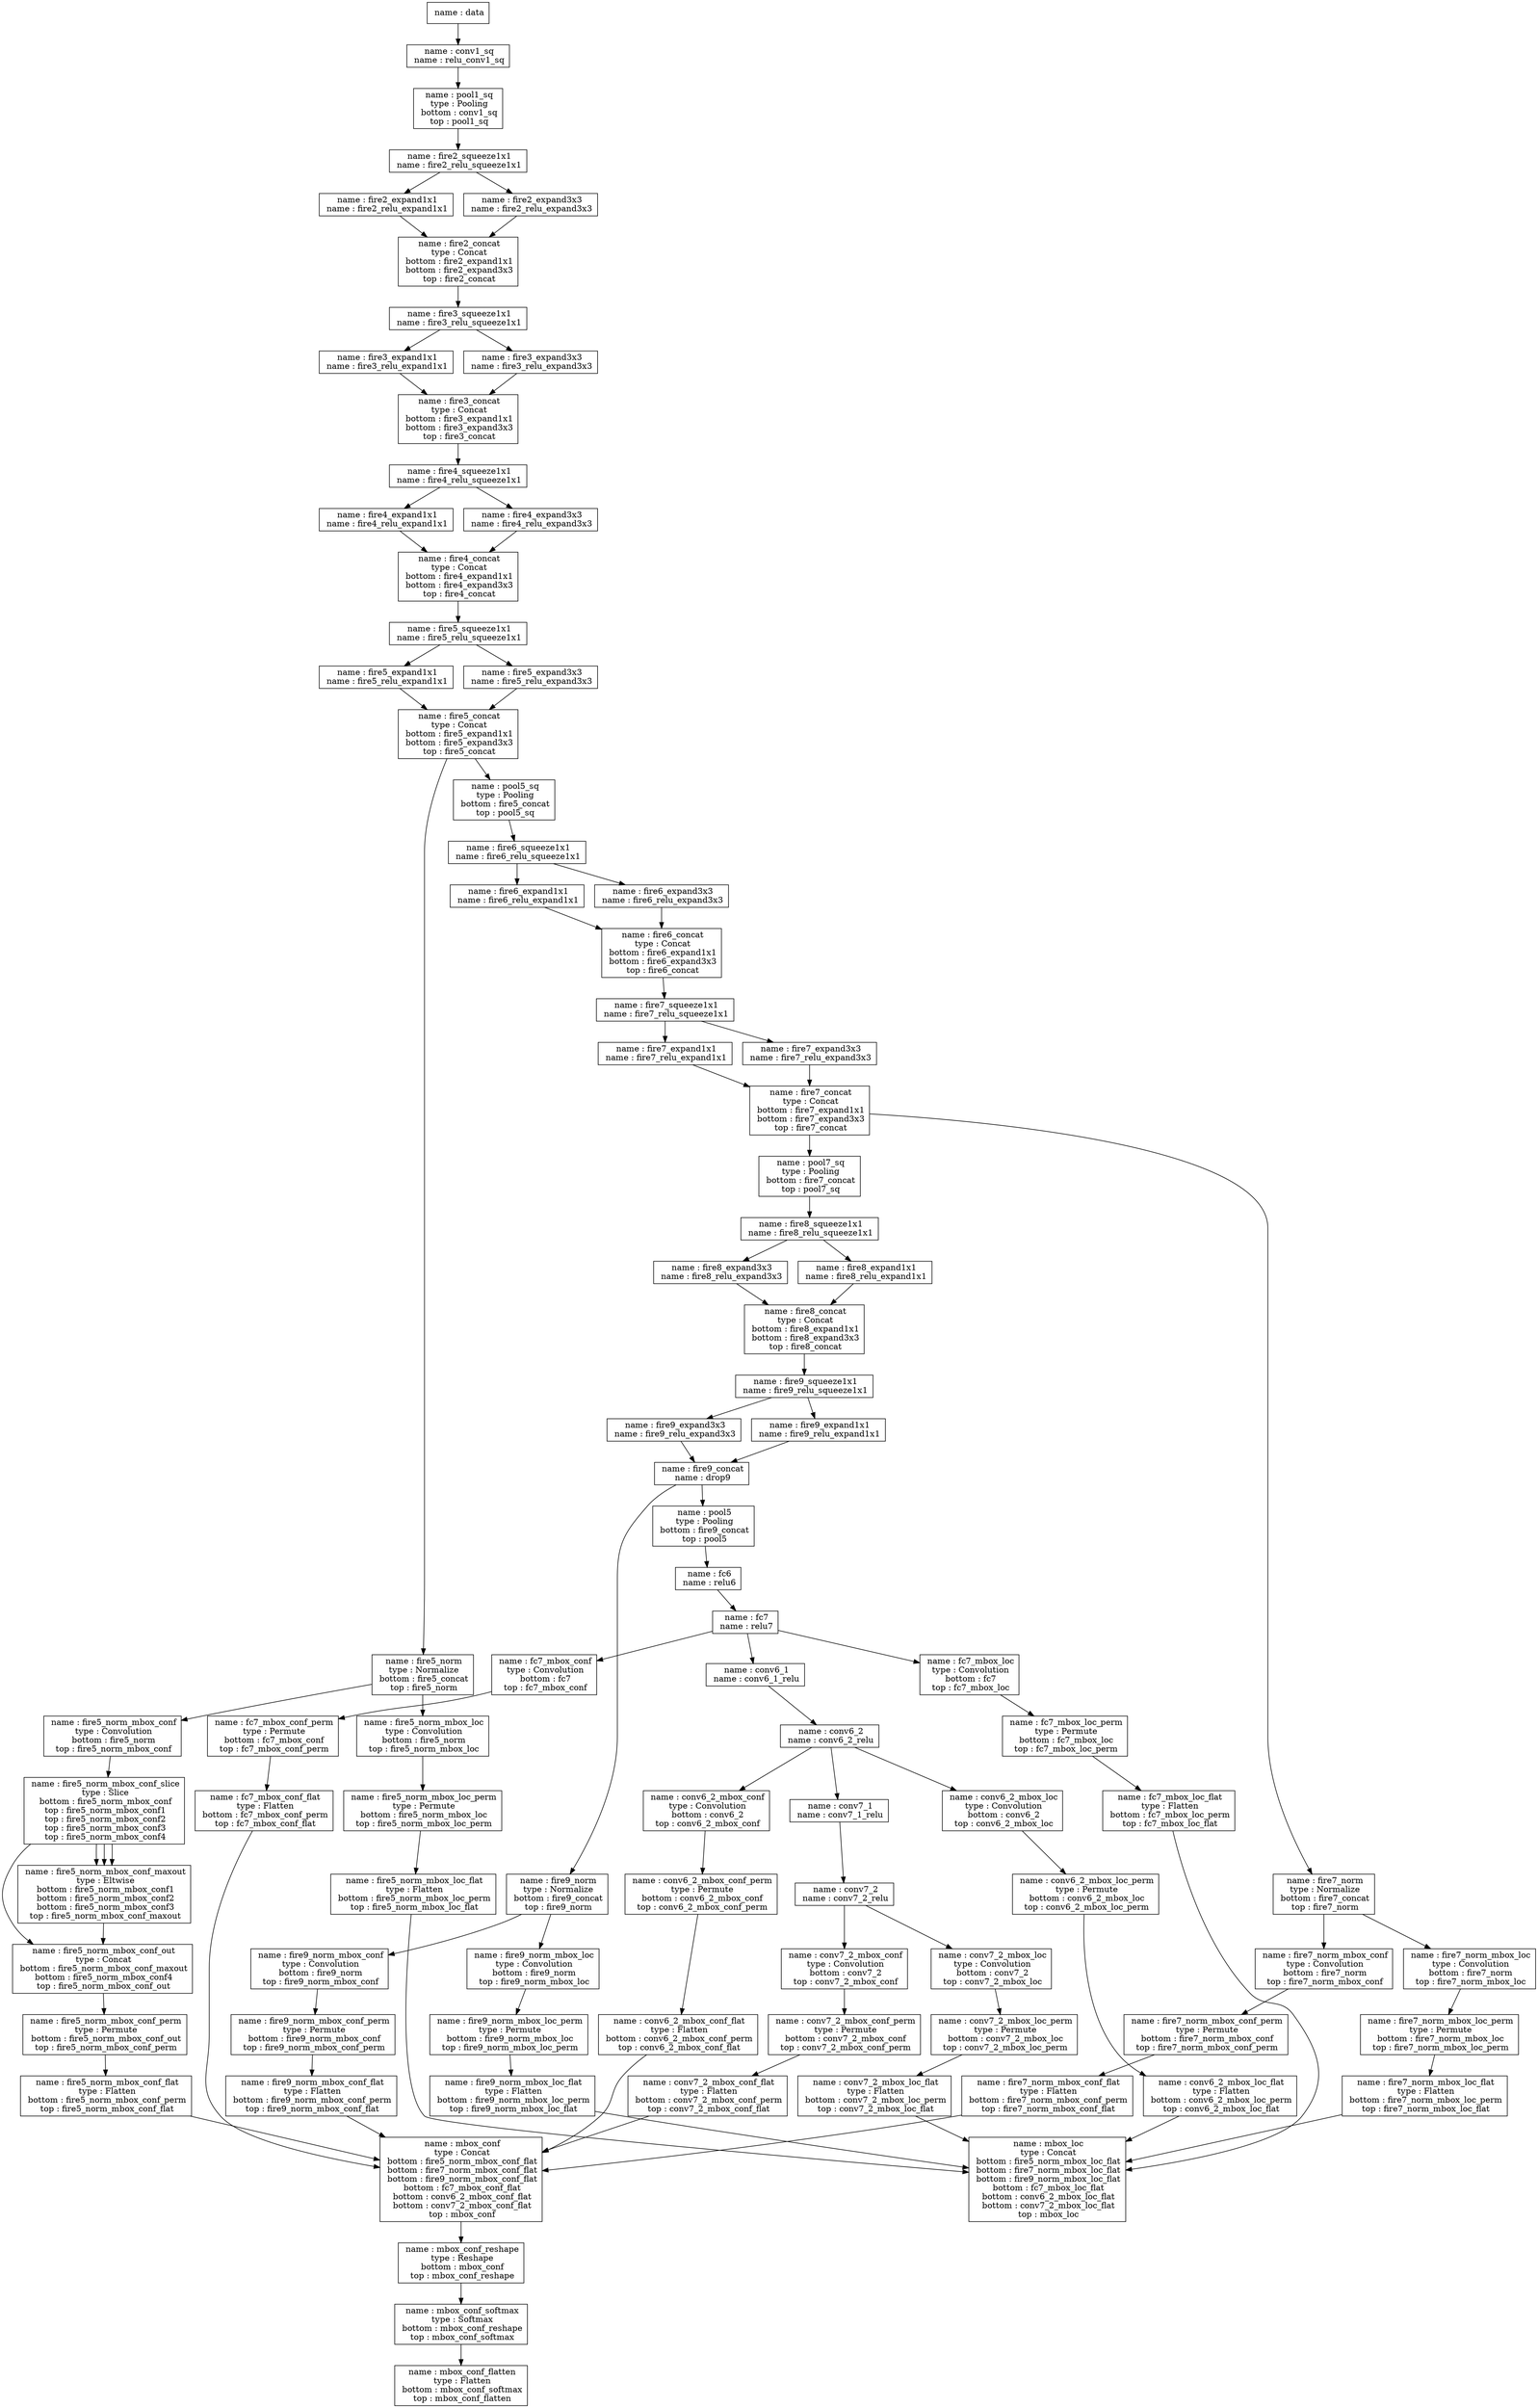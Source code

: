 digraph cnn_tree {
data
[
        shape = box
        label = " name : data"
];
data -> conv1_sq;
conv1_sq
[
        shape = box
        label = " name : conv1_sq\n name : relu_conv1_sq"
];
conv1_sq -> pool1_sq;
pool1_sq
[
        shape = box
        label = " name : pool1_sq\n type : Pooling\n bottom : conv1_sq\n top : pool1_sq"
];
pool1_sq -> fire2_squeeze1x1;
fire2_squeeze1x1
[
        shape = box
        label = " name : fire2_squeeze1x1\n name : fire2_relu_squeeze1x1"
];
fire2_squeeze1x1 -> fire2_expand1x1;
fire2_squeeze1x1 -> fire2_expand3x3;
fire2_expand1x1
[
        shape = box
        label = " name : fire2_expand1x1\n name : fire2_relu_expand1x1"
];
fire2_expand1x1 -> fire2_concat;
fire2_expand3x3
[
        shape = box
        label = " name : fire2_expand3x3\n name : fire2_relu_expand3x3"
];
fire2_expand3x3 -> fire2_concat;
fire2_concat
[
        shape = box
        label = " name : fire2_concat\n type : Concat\n bottom : fire2_expand1x1\n bottom : fire2_expand3x3\n top : fire2_concat"
];
fire2_concat -> fire3_squeeze1x1;
fire3_squeeze1x1
[
        shape = box
        label = " name : fire3_squeeze1x1\n name : fire3_relu_squeeze1x1"
];
fire3_squeeze1x1 -> fire3_expand1x1;
fire3_squeeze1x1 -> fire3_expand3x3;
fire3_expand1x1
[
        shape = box
        label = " name : fire3_expand1x1\n name : fire3_relu_expand1x1"
];
fire3_expand1x1 -> fire3_concat;
fire3_expand3x3
[
        shape = box
        label = " name : fire3_expand3x3\n name : fire3_relu_expand3x3"
];
fire3_expand3x3 -> fire3_concat;
fire3_concat
[
        shape = box
        label = " name : fire3_concat\n type : Concat\n bottom : fire3_expand1x1\n bottom : fire3_expand3x3\n top : fire3_concat"
];
fire3_concat -> fire4_squeeze1x1;
fire4_squeeze1x1
[
        shape = box
        label = " name : fire4_squeeze1x1\n name : fire4_relu_squeeze1x1"
];
fire4_squeeze1x1 -> fire4_expand1x1;
fire4_squeeze1x1 -> fire4_expand3x3;
fire4_expand1x1
[
        shape = box
        label = " name : fire4_expand1x1\n name : fire4_relu_expand1x1"
];
fire4_expand1x1 -> fire4_concat;
fire4_expand3x3
[
        shape = box
        label = " name : fire4_expand3x3\n name : fire4_relu_expand3x3"
];
fire4_expand3x3 -> fire4_concat;
fire4_concat
[
        shape = box
        label = " name : fire4_concat\n type : Concat\n bottom : fire4_expand1x1\n bottom : fire4_expand3x3\n top : fire4_concat"
];
fire4_concat -> fire5_squeeze1x1;
fire5_squeeze1x1
[
        shape = box
        label = " name : fire5_squeeze1x1\n name : fire5_relu_squeeze1x1"
];
fire5_squeeze1x1 -> fire5_expand1x1;
fire5_squeeze1x1 -> fire5_expand3x3;
fire5_expand1x1
[
        shape = box
        label = " name : fire5_expand1x1\n name : fire5_relu_expand1x1"
];
fire5_expand1x1 -> fire5_concat;
fire5_expand3x3
[
        shape = box
        label = " name : fire5_expand3x3\n name : fire5_relu_expand3x3"
];
fire5_expand3x3 -> fire5_concat;
fire5_concat
[
        shape = box
        label = " name : fire5_concat\n type : Concat\n bottom : fire5_expand1x1\n bottom : fire5_expand3x3\n top : fire5_concat"
];
fire5_concat -> pool5_sq;
fire5_concat -> fire5_norm;
pool5_sq
[
        shape = box
        label = " name : pool5_sq\n type : Pooling\n bottom : fire5_concat\n top : pool5_sq"
];
pool5_sq -> fire6_squeeze1x1;
fire6_squeeze1x1
[
        shape = box
        label = " name : fire6_squeeze1x1\n name : fire6_relu_squeeze1x1"
];
fire6_squeeze1x1 -> fire6_expand1x1;
fire6_squeeze1x1 -> fire6_expand3x3;
fire6_expand1x1
[
        shape = box
        label = " name : fire6_expand1x1\n name : fire6_relu_expand1x1"
];
fire6_expand1x1 -> fire6_concat;
fire6_expand3x3
[
        shape = box
        label = " name : fire6_expand3x3\n name : fire6_relu_expand3x3"
];
fire6_expand3x3 -> fire6_concat;
fire6_concat
[
        shape = box
        label = " name : fire6_concat\n type : Concat\n bottom : fire6_expand1x1\n bottom : fire6_expand3x3\n top : fire6_concat"
];
fire6_concat -> fire7_squeeze1x1;
fire7_squeeze1x1
[
        shape = box
        label = " name : fire7_squeeze1x1\n name : fire7_relu_squeeze1x1"
];
fire7_squeeze1x1 -> fire7_expand1x1;
fire7_squeeze1x1 -> fire7_expand3x3;
fire7_expand1x1
[
        shape = box
        label = " name : fire7_expand1x1\n name : fire7_relu_expand1x1"
];
fire7_expand1x1 -> fire7_concat;
fire7_expand3x3
[
        shape = box
        label = " name : fire7_expand3x3\n name : fire7_relu_expand3x3"
];
fire7_expand3x3 -> fire7_concat;
fire7_concat
[
        shape = box
        label = " name : fire7_concat\n type : Concat\n bottom : fire7_expand1x1\n bottom : fire7_expand3x3\n top : fire7_concat"
];
fire7_concat -> pool7_sq;
fire7_concat -> fire7_norm;
pool7_sq
[
        shape = box
        label = " name : pool7_sq\n type : Pooling\n bottom : fire7_concat\n top : pool7_sq"
];
pool7_sq -> fire8_squeeze1x1;
fire8_squeeze1x1
[
        shape = box
        label = " name : fire8_squeeze1x1\n name : fire8_relu_squeeze1x1"
];
fire8_squeeze1x1 -> fire8_expand1x1;
fire8_squeeze1x1 -> fire8_expand3x3;
fire8_expand1x1
[
        shape = box
        label = " name : fire8_expand1x1\n name : fire8_relu_expand1x1"
];
fire8_expand1x1 -> fire8_concat;
fire8_expand3x3
[
        shape = box
        label = " name : fire8_expand3x3\n name : fire8_relu_expand3x3"
];
fire8_expand3x3 -> fire8_concat;
fire8_concat
[
        shape = box
        label = " name : fire8_concat\n type : Concat\n bottom : fire8_expand1x1\n bottom : fire8_expand3x3\n top : fire8_concat"
];
fire8_concat -> fire9_squeeze1x1;
fire9_squeeze1x1
[
        shape = box
        label = " name : fire9_squeeze1x1\n name : fire9_relu_squeeze1x1"
];
fire9_squeeze1x1 -> fire9_expand1x1;
fire9_squeeze1x1 -> fire9_expand3x3;
fire9_expand1x1
[
        shape = box
        label = " name : fire9_expand1x1\n name : fire9_relu_expand1x1"
];
fire9_expand1x1 -> fire9_concat;
fire9_expand3x3
[
        shape = box
        label = " name : fire9_expand3x3\n name : fire9_relu_expand3x3"
];
fire9_expand3x3 -> fire9_concat;
fire9_concat
[
        shape = box
        label = " name : fire9_concat\n name : drop9"
];
fire9_concat -> pool5;
fire9_concat -> fire9_norm;
pool5
[
        shape = box
        label = " name : pool5\n type : Pooling\n bottom : fire9_concat\n top : pool5"
];
pool5 -> fc6;
fc6
[
        shape = box
        label = " name : fc6\n name : relu6"
];
fc6 -> fc7;
fc7
[
        shape = box
        label = " name : fc7\n name : relu7"
];
fc7 -> conv6_1;
fc7 -> fc7_mbox_loc;
fc7 -> fc7_mbox_conf;
conv6_1
[
        shape = box
        label = " name : conv6_1\n name : conv6_1_relu"
];
conv6_1 -> conv6_2;
conv6_2
[
        shape = box
        label = " name : conv6_2\n name : conv6_2_relu"
];
conv6_2 -> conv7_1;
conv6_2 -> conv6_2_mbox_loc;
conv6_2 -> conv6_2_mbox_conf;
conv7_1
[
        shape = box
        label = " name : conv7_1\n name : conv7_1_relu"
];
conv7_1 -> conv7_2;
conv7_2
[
        shape = box
        label = " name : conv7_2\n name : conv7_2_relu"
];
conv7_2 -> conv7_2_mbox_loc;
conv7_2 -> conv7_2_mbox_conf;
fire5_norm
[
        shape = box
        label = " name : fire5_norm\n type : Normalize\n bottom : fire5_concat\n top : fire5_norm"
];
fire5_norm -> fire5_norm_mbox_loc;
fire5_norm -> fire5_norm_mbox_conf;
fire5_norm_mbox_loc
[
        shape = box
        label = " name : fire5_norm_mbox_loc\n type : Convolution\n bottom : fire5_norm\n top : fire5_norm_mbox_loc"
];
fire5_norm_mbox_loc -> fire5_norm_mbox_loc_perm;
fire5_norm_mbox_loc_perm
[
        shape = box
        label = " name : fire5_norm_mbox_loc_perm\n type : Permute\n bottom : fire5_norm_mbox_loc\n top : fire5_norm_mbox_loc_perm"
];
fire5_norm_mbox_loc_perm -> fire5_norm_mbox_loc_flat;
fire5_norm_mbox_loc_flat
[
        shape = box
        label = " name : fire5_norm_mbox_loc_flat\n type : Flatten\n bottom : fire5_norm_mbox_loc_perm\n top : fire5_norm_mbox_loc_flat"
];
fire5_norm_mbox_loc_flat -> mbox_loc;
fire5_norm_mbox_conf
[
        shape = box
        label = " name : fire5_norm_mbox_conf\n type : Convolution\n bottom : fire5_norm\n top : fire5_norm_mbox_conf"
];
fire5_norm_mbox_conf -> fire5_norm_mbox_conf_slice;
fire5_norm_mbox_conf_slice
[
        shape = box
        label = " name : fire5_norm_mbox_conf_slice\n type : Slice\n bottom : fire5_norm_mbox_conf\n top : fire5_norm_mbox_conf1\n top : fire5_norm_mbox_conf2\n top : fire5_norm_mbox_conf3\n top : fire5_norm_mbox_conf4"
];
fire5_norm_mbox_conf_slice -> fire5_norm_mbox_conf_maxout;
fire5_norm_mbox_conf_slice -> fire5_norm_mbox_conf_maxout;
fire5_norm_mbox_conf_slice -> fire5_norm_mbox_conf_maxout;
fire5_norm_mbox_conf_slice -> fire5_norm_mbox_conf_out;
fire5_norm_mbox_conf_maxout
[
        shape = box
        label = " name : fire5_norm_mbox_conf_maxout\n type : Eltwise\n bottom : fire5_norm_mbox_conf1\n bottom : fire5_norm_mbox_conf2\n bottom : fire5_norm_mbox_conf3\n top : fire5_norm_mbox_conf_maxout"
];
fire5_norm_mbox_conf_maxout -> fire5_norm_mbox_conf_out;
fire5_norm_mbox_conf_out
[
        shape = box
        label = " name : fire5_norm_mbox_conf_out\n type : Concat\n bottom : fire5_norm_mbox_conf_maxout\n bottom : fire5_norm_mbox_conf4\n top : fire5_norm_mbox_conf_out"
];
fire5_norm_mbox_conf_out -> fire5_norm_mbox_conf_perm;
fire5_norm_mbox_conf_perm
[
        shape = box
        label = " name : fire5_norm_mbox_conf_perm\n type : Permute\n bottom : fire5_norm_mbox_conf_out\n top : fire5_norm_mbox_conf_perm"
];
fire5_norm_mbox_conf_perm -> fire5_norm_mbox_conf_flat;
fire5_norm_mbox_conf_flat
[
        shape = box
        label = " name : fire5_norm_mbox_conf_flat\n type : Flatten\n bottom : fire5_norm_mbox_conf_perm\n top : fire5_norm_mbox_conf_flat"
];
fire5_norm_mbox_conf_flat -> mbox_conf;
fire7_norm
[
        shape = box
        label = " name : fire7_norm\n type : Normalize\n bottom : fire7_concat\n top : fire7_norm"
];
fire7_norm -> fire7_norm_mbox_loc;
fire7_norm -> fire7_norm_mbox_conf;
fire7_norm_mbox_loc
[
        shape = box
        label = " name : fire7_norm_mbox_loc\n type : Convolution\n bottom : fire7_norm\n top : fire7_norm_mbox_loc"
];
fire7_norm_mbox_loc -> fire7_norm_mbox_loc_perm;
fire7_norm_mbox_loc_perm
[
        shape = box
        label = " name : fire7_norm_mbox_loc_perm\n type : Permute\n bottom : fire7_norm_mbox_loc\n top : fire7_norm_mbox_loc_perm"
];
fire7_norm_mbox_loc_perm -> fire7_norm_mbox_loc_flat;
fire7_norm_mbox_loc_flat
[
        shape = box
        label = " name : fire7_norm_mbox_loc_flat\n type : Flatten\n bottom : fire7_norm_mbox_loc_perm\n top : fire7_norm_mbox_loc_flat"
];
fire7_norm_mbox_loc_flat -> mbox_loc;
fire7_norm_mbox_conf
[
        shape = box
        label = " name : fire7_norm_mbox_conf\n type : Convolution\n bottom : fire7_norm\n top : fire7_norm_mbox_conf"
];
fire7_norm_mbox_conf -> fire7_norm_mbox_conf_perm;
fire7_norm_mbox_conf_perm
[
        shape = box
        label = " name : fire7_norm_mbox_conf_perm\n type : Permute\n bottom : fire7_norm_mbox_conf\n top : fire7_norm_mbox_conf_perm"
];
fire7_norm_mbox_conf_perm -> fire7_norm_mbox_conf_flat;
fire7_norm_mbox_conf_flat
[
        shape = box
        label = " name : fire7_norm_mbox_conf_flat\n type : Flatten\n bottom : fire7_norm_mbox_conf_perm\n top : fire7_norm_mbox_conf_flat"
];
fire7_norm_mbox_conf_flat -> mbox_conf;
fire9_norm
[
        shape = box
        label = " name : fire9_norm\n type : Normalize\n bottom : fire9_concat\n top : fire9_norm"
];
fire9_norm -> fire9_norm_mbox_loc;
fire9_norm -> fire9_norm_mbox_conf;
fire9_norm_mbox_loc
[
        shape = box
        label = " name : fire9_norm_mbox_loc\n type : Convolution\n bottom : fire9_norm\n top : fire9_norm_mbox_loc"
];
fire9_norm_mbox_loc -> fire9_norm_mbox_loc_perm;
fire9_norm_mbox_loc_perm
[
        shape = box
        label = " name : fire9_norm_mbox_loc_perm\n type : Permute\n bottom : fire9_norm_mbox_loc\n top : fire9_norm_mbox_loc_perm"
];
fire9_norm_mbox_loc_perm -> fire9_norm_mbox_loc_flat;
fire9_norm_mbox_loc_flat
[
        shape = box
        label = " name : fire9_norm_mbox_loc_flat\n type : Flatten\n bottom : fire9_norm_mbox_loc_perm\n top : fire9_norm_mbox_loc_flat"
];
fire9_norm_mbox_loc_flat -> mbox_loc;
fire9_norm_mbox_conf
[
        shape = box
        label = " name : fire9_norm_mbox_conf\n type : Convolution\n bottom : fire9_norm\n top : fire9_norm_mbox_conf"
];
fire9_norm_mbox_conf -> fire9_norm_mbox_conf_perm;
fire9_norm_mbox_conf_perm
[
        shape = box
        label = " name : fire9_norm_mbox_conf_perm\n type : Permute\n bottom : fire9_norm_mbox_conf\n top : fire9_norm_mbox_conf_perm"
];
fire9_norm_mbox_conf_perm -> fire9_norm_mbox_conf_flat;
fire9_norm_mbox_conf_flat
[
        shape = box
        label = " name : fire9_norm_mbox_conf_flat\n type : Flatten\n bottom : fire9_norm_mbox_conf_perm\n top : fire9_norm_mbox_conf_flat"
];
fire9_norm_mbox_conf_flat -> mbox_conf;
fc7_mbox_loc
[
        shape = box
        label = " name : fc7_mbox_loc\n type : Convolution\n bottom : fc7\n top : fc7_mbox_loc"
];
fc7_mbox_loc -> fc7_mbox_loc_perm;
fc7_mbox_loc_perm
[
        shape = box
        label = " name : fc7_mbox_loc_perm\n type : Permute\n bottom : fc7_mbox_loc\n top : fc7_mbox_loc_perm"
];
fc7_mbox_loc_perm -> fc7_mbox_loc_flat;
fc7_mbox_loc_flat
[
        shape = box
        label = " name : fc7_mbox_loc_flat\n type : Flatten\n bottom : fc7_mbox_loc_perm\n top : fc7_mbox_loc_flat"
];
fc7_mbox_loc_flat -> mbox_loc;
fc7_mbox_conf
[
        shape = box
        label = " name : fc7_mbox_conf\n type : Convolution\n bottom : fc7\n top : fc7_mbox_conf"
];
fc7_mbox_conf -> fc7_mbox_conf_perm;
fc7_mbox_conf_perm
[
        shape = box
        label = " name : fc7_mbox_conf_perm\n type : Permute\n bottom : fc7_mbox_conf\n top : fc7_mbox_conf_perm"
];
fc7_mbox_conf_perm -> fc7_mbox_conf_flat;
fc7_mbox_conf_flat
[
        shape = box
        label = " name : fc7_mbox_conf_flat\n type : Flatten\n bottom : fc7_mbox_conf_perm\n top : fc7_mbox_conf_flat"
];
fc7_mbox_conf_flat -> mbox_conf;
conv6_2_mbox_loc
[
        shape = box
        label = " name : conv6_2_mbox_loc\n type : Convolution\n bottom : conv6_2\n top : conv6_2_mbox_loc"
];
conv6_2_mbox_loc -> conv6_2_mbox_loc_perm;
conv6_2_mbox_loc_perm
[
        shape = box
        label = " name : conv6_2_mbox_loc_perm\n type : Permute\n bottom : conv6_2_mbox_loc\n top : conv6_2_mbox_loc_perm"
];
conv6_2_mbox_loc_perm -> conv6_2_mbox_loc_flat;
conv6_2_mbox_loc_flat
[
        shape = box
        label = " name : conv6_2_mbox_loc_flat\n type : Flatten\n bottom : conv6_2_mbox_loc_perm\n top : conv6_2_mbox_loc_flat"
];
conv6_2_mbox_loc_flat -> mbox_loc;
conv6_2_mbox_conf
[
        shape = box
        label = " name : conv6_2_mbox_conf\n type : Convolution\n bottom : conv6_2\n top : conv6_2_mbox_conf"
];
conv6_2_mbox_conf -> conv6_2_mbox_conf_perm;
conv6_2_mbox_conf_perm
[
        shape = box
        label = " name : conv6_2_mbox_conf_perm\n type : Permute\n bottom : conv6_2_mbox_conf\n top : conv6_2_mbox_conf_perm"
];
conv6_2_mbox_conf_perm -> conv6_2_mbox_conf_flat;
conv6_2_mbox_conf_flat
[
        shape = box
        label = " name : conv6_2_mbox_conf_flat\n type : Flatten\n bottom : conv6_2_mbox_conf_perm\n top : conv6_2_mbox_conf_flat"
];
conv6_2_mbox_conf_flat -> mbox_conf;
conv7_2_mbox_loc
[
        shape = box
        label = " name : conv7_2_mbox_loc\n type : Convolution\n bottom : conv7_2\n top : conv7_2_mbox_loc"
];
conv7_2_mbox_loc -> conv7_2_mbox_loc_perm;
conv7_2_mbox_loc_perm
[
        shape = box
        label = " name : conv7_2_mbox_loc_perm\n type : Permute\n bottom : conv7_2_mbox_loc\n top : conv7_2_mbox_loc_perm"
];
conv7_2_mbox_loc_perm -> conv7_2_mbox_loc_flat;
conv7_2_mbox_loc_flat
[
        shape = box
        label = " name : conv7_2_mbox_loc_flat\n type : Flatten\n bottom : conv7_2_mbox_loc_perm\n top : conv7_2_mbox_loc_flat"
];
conv7_2_mbox_loc_flat -> mbox_loc;
conv7_2_mbox_conf
[
        shape = box
        label = " name : conv7_2_mbox_conf\n type : Convolution\n bottom : conv7_2\n top : conv7_2_mbox_conf"
];
conv7_2_mbox_conf -> conv7_2_mbox_conf_perm;
conv7_2_mbox_conf_perm
[
        shape = box
        label = " name : conv7_2_mbox_conf_perm\n type : Permute\n bottom : conv7_2_mbox_conf\n top : conv7_2_mbox_conf_perm"
];
conv7_2_mbox_conf_perm -> conv7_2_mbox_conf_flat;
conv7_2_mbox_conf_flat
[
        shape = box
        label = " name : conv7_2_mbox_conf_flat\n type : Flatten\n bottom : conv7_2_mbox_conf_perm\n top : conv7_2_mbox_conf_flat"
];
conv7_2_mbox_conf_flat -> mbox_conf;
mbox_loc
[
        shape = box
        label = " name : mbox_loc\n type : Concat\n bottom : fire5_norm_mbox_loc_flat\n bottom : fire7_norm_mbox_loc_flat\n bottom : fire9_norm_mbox_loc_flat\n bottom : fc7_mbox_loc_flat\n bottom : conv6_2_mbox_loc_flat\n bottom : conv7_2_mbox_loc_flat\n top : mbox_loc"
];
mbox_conf
[
        shape = box
        label = " name : mbox_conf\n type : Concat\n bottom : fire5_norm_mbox_conf_flat\n bottom : fire7_norm_mbox_conf_flat\n bottom : fire9_norm_mbox_conf_flat\n bottom : fc7_mbox_conf_flat\n bottom : conv6_2_mbox_conf_flat\n bottom : conv7_2_mbox_conf_flat\n top : mbox_conf"
];
mbox_conf -> mbox_conf_reshape;
mbox_conf_reshape
[
        shape = box
        label = " name : mbox_conf_reshape\n type : Reshape\n bottom : mbox_conf\n top : mbox_conf_reshape"
];
mbox_conf_reshape -> mbox_conf_softmax;
mbox_conf_softmax
[
        shape = box
        label = " name : mbox_conf_softmax\n type : Softmax\n bottom : mbox_conf_reshape\n top : mbox_conf_softmax"
];
mbox_conf_softmax -> mbox_conf_flatten;
mbox_conf_flatten
[
        shape = box
        label = " name : mbox_conf_flatten\n type : Flatten\n bottom : mbox_conf_softmax\n top : mbox_conf_flatten"
];
}
